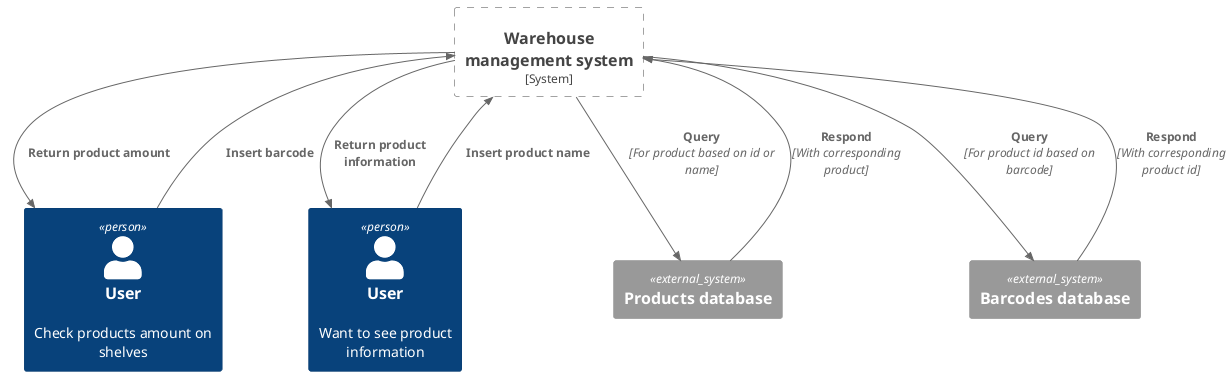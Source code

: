 @startuml
!include <C4/C4_Container>

Person(user_1, "User", "Check products amount on shelves")
Person(user_2, "User", "Want to see product information")

System_Boundary(boundary, "Warehouse management system") {

}

System_Ext(Pdb, "Products database")
System_Ext(Bdb, "Barcodes database")

Rel(user_1, boundary, "Insert barcode")
Rel(boundary, user_1, "Return product amount")

Rel(user_2, boundary, "Insert product name")
Rel(boundary, user_2, "Return product information")

Rel(boundary, Bdb, "Query", "For product id based on barcode")
Rel(Bdb, boundary, "Respond", "With corresponding product id")

Rel(boundary, Pdb, "Query", "For product based on id or name")
Rel(Pdb, boundary, "Respond", "With corresponding product")
@enduml